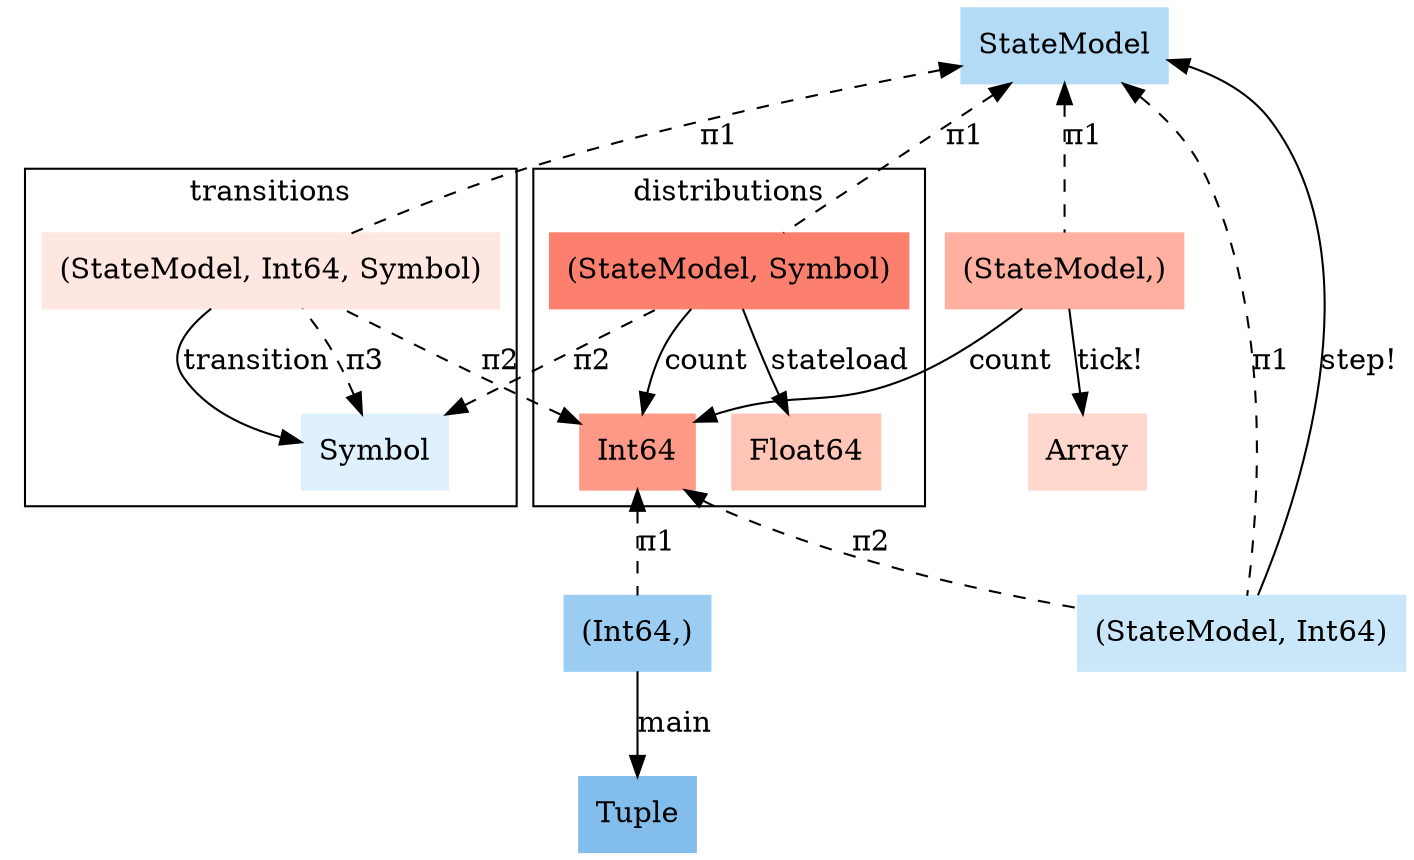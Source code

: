 digraph G {
  node[shape="box", style="filled"]
3 [ color="#FFB0A0",label="(StateModel,)"];
5 [ color="#FFD7CD",label="Array"];
8 [ color="#C9E7F9",label="(StateModel, Int64)"];
9 [ color="#B3DBF6",label="StateModel"];
10 [ color="#9BCDF2",label="(Int64,)"];
11 [ color="#82BDEC",label="Tuple"];

subgraph cluster_0 {
  label="transitions"
  6 [ color="#FFE7E1",label="(StateModel, Int64, Symbol)"];
  7 [ color="#DFF1FC",label="Symbol"];
  6 -> 7 [ label="transition", ]
}

subgraph cluster_1 {
  label="distributions"
  1 [ color="#FD806E",label="(StateModel, Symbol)"];
  2 [ color="#FF9987",label="Int64"];
  4 [ color="#FFC5B7",label="Float64"];
  1 -> 2 [ label="count", ]
  1 -> 4 [ label="stateload", ]
}

2 -> 6 [ label=π2, dir=back, style=dashed]
2 -> 8 [ label=π2, dir=back, style=dashed]
2 -> 10 [ label=π1, dir=back, style=dashed]
3 -> 2 [ label="count", ]
3 -> 5 [ label="tick!", ]
7 -> 1 [ label=π2, dir=back, style=dashed]
7 -> 6 [ label=π3, dir=back, style=dashed]
8 -> 9 [ label="step!", ]
9 -> 1 [ label=π1, dir=back, style=dashed]
9 -> 3 [ label=π1, dir=back, style=dashed]
9 -> 6 [ label=π1, dir=back, style=dashed]
9 -> 8 [ label=π1, dir=back, style=dashed]
10 -> 11 [ label="main", ]
}
